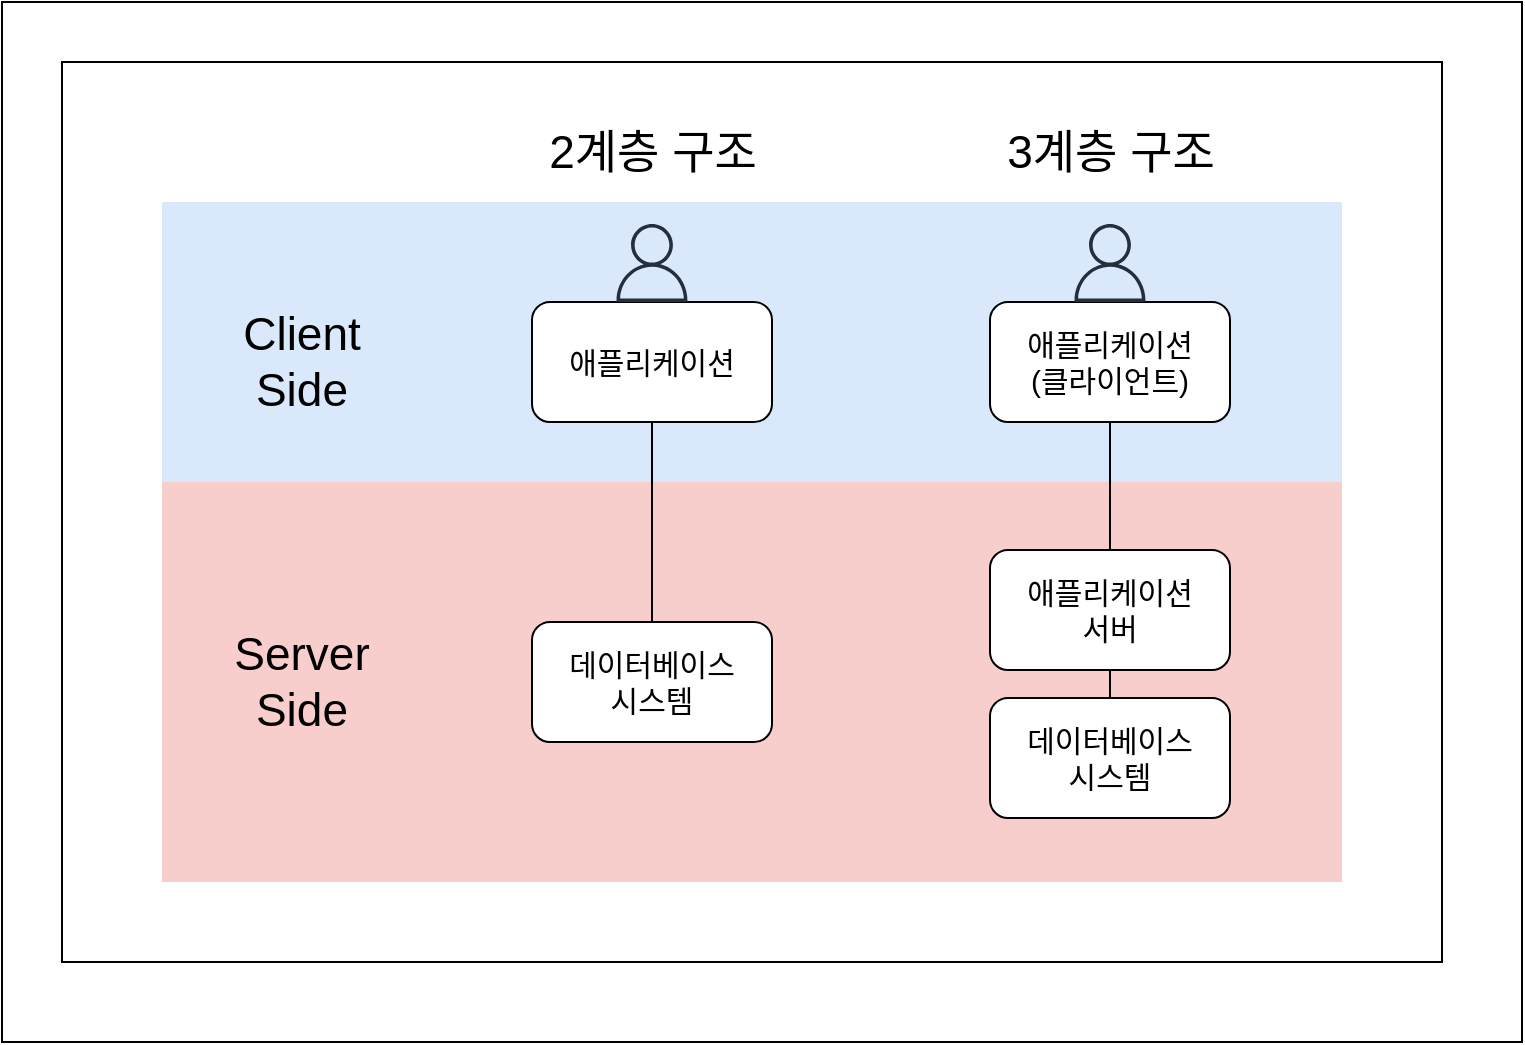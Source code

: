 <mxfile version="24.7.17">
  <diagram name="페이지-1" id="mPj2QqRsia6o5ILB6Afw">
    <mxGraphModel dx="1729" dy="528" grid="1" gridSize="10" guides="1" tooltips="1" connect="1" arrows="1" fold="1" page="1" pageScale="1" pageWidth="827" pageHeight="1169" math="0" shadow="0">
      <root>
        <mxCell id="0" />
        <mxCell id="1" parent="0" />
        <mxCell id="Kfjic4JtEsmrfZjyJCSg-25" value="" style="rounded=0;whiteSpace=wrap;html=1;" vertex="1" parent="1">
          <mxGeometry x="-80" y="100" width="760" height="520" as="geometry" />
        </mxCell>
        <mxCell id="Kfjic4JtEsmrfZjyJCSg-24" value="" style="rounded=0;whiteSpace=wrap;html=1;" vertex="1" parent="1">
          <mxGeometry x="-50" y="130" width="690" height="450" as="geometry" />
        </mxCell>
        <mxCell id="Kfjic4JtEsmrfZjyJCSg-7" value="" style="rounded=0;whiteSpace=wrap;html=1;fillColor=#f8cecc;strokeColor=none;" vertex="1" parent="1">
          <mxGeometry y="340" width="590" height="200" as="geometry" />
        </mxCell>
        <mxCell id="Kfjic4JtEsmrfZjyJCSg-6" value="" style="rounded=0;whiteSpace=wrap;html=1;fillColor=#dae8fc;strokeColor=none;" vertex="1" parent="1">
          <mxGeometry y="200" width="590" height="140" as="geometry" />
        </mxCell>
        <mxCell id="Kfjic4JtEsmrfZjyJCSg-8" value="&lt;font style=&quot;font-size: 23px;&quot;&gt;Client Side&lt;/font&gt;" style="text;strokeColor=none;align=center;fillColor=none;html=1;verticalAlign=middle;whiteSpace=wrap;rounded=0;" vertex="1" parent="1">
          <mxGeometry x="40" y="265" width="60" height="30" as="geometry" />
        </mxCell>
        <mxCell id="Kfjic4JtEsmrfZjyJCSg-9" value="&lt;font style=&quot;font-size: 23px;&quot;&gt;Server Side&lt;/font&gt;" style="text;strokeColor=none;align=center;fillColor=none;html=1;verticalAlign=middle;whiteSpace=wrap;rounded=0;" vertex="1" parent="1">
          <mxGeometry x="40" y="425" width="60" height="30" as="geometry" />
        </mxCell>
        <mxCell id="Kfjic4JtEsmrfZjyJCSg-16" style="edgeStyle=orthogonalEdgeStyle;rounded=0;orthogonalLoop=1;jettySize=auto;html=1;exitX=0.5;exitY=1;exitDx=0;exitDy=0;entryX=0.5;entryY=0;entryDx=0;entryDy=0;endArrow=none;endFill=0;" edge="1" parent="1" source="Kfjic4JtEsmrfZjyJCSg-11" target="Kfjic4JtEsmrfZjyJCSg-13">
          <mxGeometry relative="1" as="geometry" />
        </mxCell>
        <mxCell id="Kfjic4JtEsmrfZjyJCSg-11" value="애플리케이션" style="rounded=1;whiteSpace=wrap;html=1;fontSize=15;" vertex="1" parent="1">
          <mxGeometry x="185" y="250" width="120" height="60" as="geometry" />
        </mxCell>
        <mxCell id="Kfjic4JtEsmrfZjyJCSg-17" style="edgeStyle=orthogonalEdgeStyle;rounded=0;orthogonalLoop=1;jettySize=auto;html=1;exitX=0.5;exitY=1;exitDx=0;exitDy=0;entryX=0.5;entryY=0;entryDx=0;entryDy=0;endArrow=none;endFill=0;" edge="1" parent="1" source="Kfjic4JtEsmrfZjyJCSg-12" target="Kfjic4JtEsmrfZjyJCSg-15">
          <mxGeometry relative="1" as="geometry" />
        </mxCell>
        <mxCell id="Kfjic4JtEsmrfZjyJCSg-12" value="애플리케이션&lt;div style=&quot;font-size: 15px;&quot;&gt;(클라이언트)&lt;/div&gt;" style="rounded=1;whiteSpace=wrap;html=1;fontSize=15;" vertex="1" parent="1">
          <mxGeometry x="414" y="250" width="120" height="60" as="geometry" />
        </mxCell>
        <mxCell id="Kfjic4JtEsmrfZjyJCSg-13" value="데이터베이스&lt;div&gt;시스템&lt;/div&gt;" style="rounded=1;whiteSpace=wrap;html=1;fontSize=15;" vertex="1" parent="1">
          <mxGeometry x="185" y="410" width="120" height="60" as="geometry" />
        </mxCell>
        <mxCell id="Kfjic4JtEsmrfZjyJCSg-14" value="데이터베이스&lt;div&gt;시스템&lt;/div&gt;" style="rounded=1;whiteSpace=wrap;html=1;fontSize=15;" vertex="1" parent="1">
          <mxGeometry x="414" y="448" width="120" height="60" as="geometry" />
        </mxCell>
        <mxCell id="Kfjic4JtEsmrfZjyJCSg-18" style="edgeStyle=orthogonalEdgeStyle;rounded=0;orthogonalLoop=1;jettySize=auto;html=1;exitX=0.5;exitY=1;exitDx=0;exitDy=0;entryX=0.5;entryY=0;entryDx=0;entryDy=0;endArrow=none;endFill=0;" edge="1" parent="1" source="Kfjic4JtEsmrfZjyJCSg-15" target="Kfjic4JtEsmrfZjyJCSg-14">
          <mxGeometry relative="1" as="geometry" />
        </mxCell>
        <mxCell id="Kfjic4JtEsmrfZjyJCSg-15" value="애플리케이션&lt;div&gt;서버&lt;/div&gt;" style="rounded=1;whiteSpace=wrap;html=1;fontSize=15;" vertex="1" parent="1">
          <mxGeometry x="414" y="374" width="120" height="60" as="geometry" />
        </mxCell>
        <mxCell id="Kfjic4JtEsmrfZjyJCSg-19" value="&lt;font style=&quot;font-size: 23px;&quot;&gt;2계층&amp;nbsp;&lt;/font&gt;&lt;span style=&quot;font-size: 23px; background-color: initial;&quot;&gt;구조&lt;/span&gt;" style="text;strokeColor=none;align=center;fillColor=none;html=1;verticalAlign=middle;whiteSpace=wrap;rounded=0;" vertex="1" parent="1">
          <mxGeometry x="177.5" y="160" width="135" height="30" as="geometry" />
        </mxCell>
        <mxCell id="Kfjic4JtEsmrfZjyJCSg-21" value="&lt;font style=&quot;font-size: 23px;&quot;&gt;3계층&amp;nbsp;&lt;/font&gt;&lt;span style=&quot;font-size: 23px; background-color: initial;&quot;&gt;구조&lt;/span&gt;" style="text;strokeColor=none;align=center;fillColor=none;html=1;verticalAlign=middle;whiteSpace=wrap;rounded=0;" vertex="1" parent="1">
          <mxGeometry x="406.5" y="160" width="135" height="30" as="geometry" />
        </mxCell>
        <mxCell id="Kfjic4JtEsmrfZjyJCSg-22" value="" style="sketch=0;outlineConnect=0;fontColor=#232F3E;gradientColor=none;fillColor=#232F3D;strokeColor=none;dashed=0;verticalLabelPosition=bottom;verticalAlign=top;align=center;html=1;fontSize=12;fontStyle=0;aspect=fixed;pointerEvents=1;shape=mxgraph.aws4.user;" vertex="1" parent="1">
          <mxGeometry x="225.5" y="211" width="39" height="39" as="geometry" />
        </mxCell>
        <mxCell id="Kfjic4JtEsmrfZjyJCSg-23" value="" style="sketch=0;outlineConnect=0;fontColor=#232F3E;gradientColor=none;fillColor=#232F3D;strokeColor=none;dashed=0;verticalLabelPosition=bottom;verticalAlign=top;align=center;html=1;fontSize=12;fontStyle=0;aspect=fixed;pointerEvents=1;shape=mxgraph.aws4.user;" vertex="1" parent="1">
          <mxGeometry x="454.5" y="211" width="39" height="39" as="geometry" />
        </mxCell>
      </root>
    </mxGraphModel>
  </diagram>
</mxfile>
